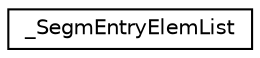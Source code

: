 digraph "Graphical Class Hierarchy"
{
  edge [fontname="Helvetica",fontsize="10",labelfontname="Helvetica",labelfontsize="10"];
  node [fontname="Helvetica",fontsize="10",shape=record];
  rankdir="LR";
  Node1 [label="_SegmEntryElemList",height=0.2,width=0.4,color="black", fillcolor="white", style="filled",URL="$struct___segm_entry_elem_list.html"];
}
